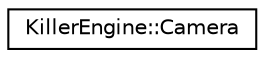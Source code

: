 digraph "Graphical Class Hierarchy"
{
  edge [fontname="Helvetica",fontsize="10",labelfontname="Helvetica",labelfontsize="10"];
  node [fontname="Helvetica",fontsize="10",shape=record];
  rankdir="LR";
  Node0 [label="KillerEngine::Camera",height=0.2,width=0.4,color="black", fillcolor="white", style="filled",URL="$class_killer_engine_1_1_camera.html"];
}
